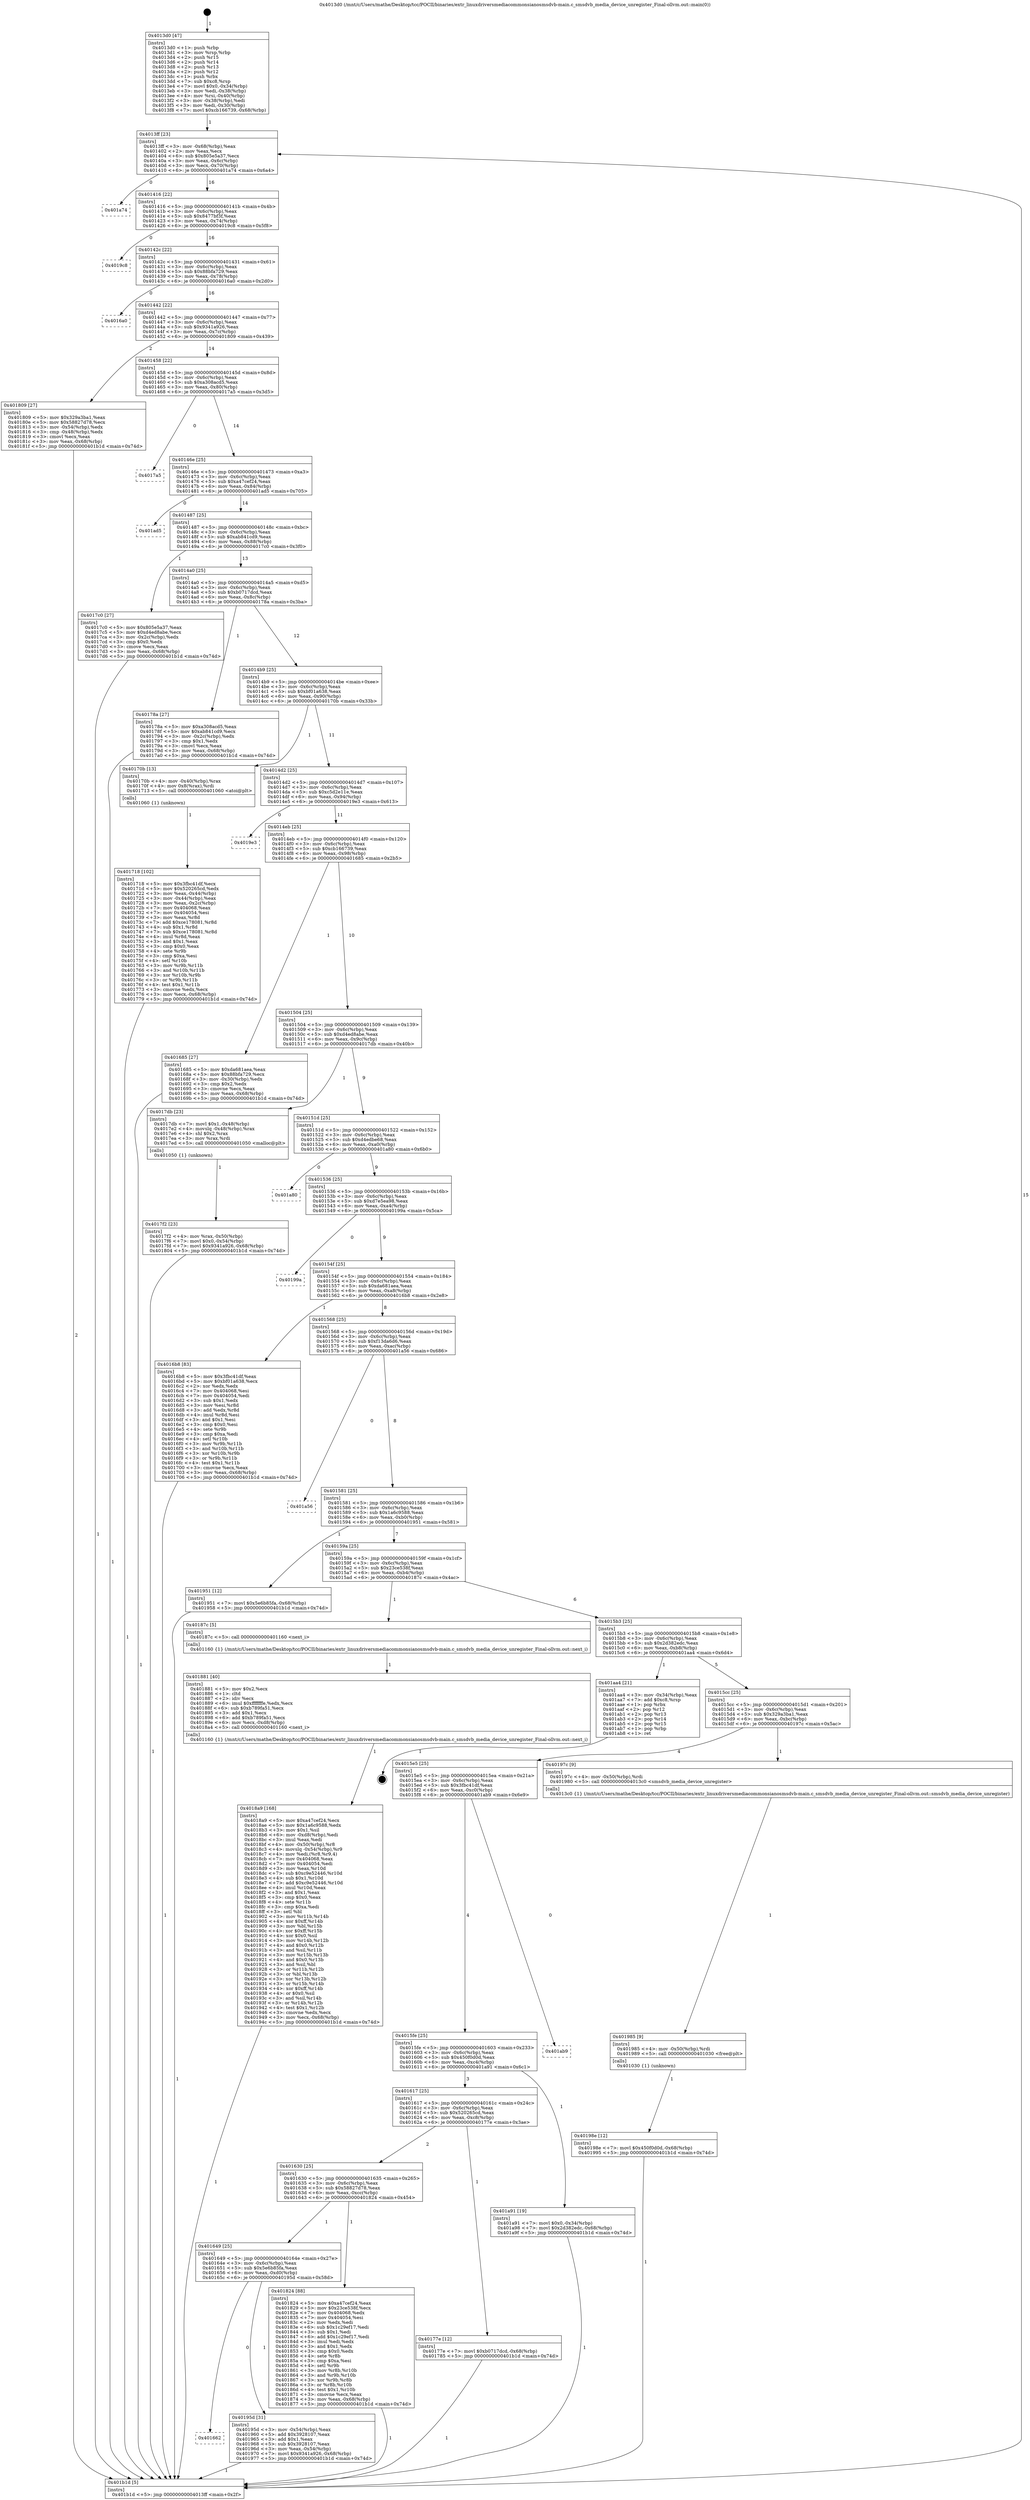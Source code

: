 digraph "0x4013d0" {
  label = "0x4013d0 (/mnt/c/Users/mathe/Desktop/tcc/POCII/binaries/extr_linuxdriversmediacommonsianosmsdvb-main.c_smsdvb_media_device_unregister_Final-ollvm.out::main(0))"
  labelloc = "t"
  node[shape=record]

  Entry [label="",width=0.3,height=0.3,shape=circle,fillcolor=black,style=filled]
  "0x4013ff" [label="{
     0x4013ff [23]\l
     | [instrs]\l
     &nbsp;&nbsp;0x4013ff \<+3\>: mov -0x68(%rbp),%eax\l
     &nbsp;&nbsp;0x401402 \<+2\>: mov %eax,%ecx\l
     &nbsp;&nbsp;0x401404 \<+6\>: sub $0x805e5a37,%ecx\l
     &nbsp;&nbsp;0x40140a \<+3\>: mov %eax,-0x6c(%rbp)\l
     &nbsp;&nbsp;0x40140d \<+3\>: mov %ecx,-0x70(%rbp)\l
     &nbsp;&nbsp;0x401410 \<+6\>: je 0000000000401a74 \<main+0x6a4\>\l
  }"]
  "0x401a74" [label="{
     0x401a74\l
  }", style=dashed]
  "0x401416" [label="{
     0x401416 [22]\l
     | [instrs]\l
     &nbsp;&nbsp;0x401416 \<+5\>: jmp 000000000040141b \<main+0x4b\>\l
     &nbsp;&nbsp;0x40141b \<+3\>: mov -0x6c(%rbp),%eax\l
     &nbsp;&nbsp;0x40141e \<+5\>: sub $0x8477bf3f,%eax\l
     &nbsp;&nbsp;0x401423 \<+3\>: mov %eax,-0x74(%rbp)\l
     &nbsp;&nbsp;0x401426 \<+6\>: je 00000000004019c8 \<main+0x5f8\>\l
  }"]
  Exit [label="",width=0.3,height=0.3,shape=circle,fillcolor=black,style=filled,peripheries=2]
  "0x4019c8" [label="{
     0x4019c8\l
  }", style=dashed]
  "0x40142c" [label="{
     0x40142c [22]\l
     | [instrs]\l
     &nbsp;&nbsp;0x40142c \<+5\>: jmp 0000000000401431 \<main+0x61\>\l
     &nbsp;&nbsp;0x401431 \<+3\>: mov -0x6c(%rbp),%eax\l
     &nbsp;&nbsp;0x401434 \<+5\>: sub $0x88bfa729,%eax\l
     &nbsp;&nbsp;0x401439 \<+3\>: mov %eax,-0x78(%rbp)\l
     &nbsp;&nbsp;0x40143c \<+6\>: je 00000000004016a0 \<main+0x2d0\>\l
  }"]
  "0x40198e" [label="{
     0x40198e [12]\l
     | [instrs]\l
     &nbsp;&nbsp;0x40198e \<+7\>: movl $0x450f0d0d,-0x68(%rbp)\l
     &nbsp;&nbsp;0x401995 \<+5\>: jmp 0000000000401b1d \<main+0x74d\>\l
  }"]
  "0x4016a0" [label="{
     0x4016a0\l
  }", style=dashed]
  "0x401442" [label="{
     0x401442 [22]\l
     | [instrs]\l
     &nbsp;&nbsp;0x401442 \<+5\>: jmp 0000000000401447 \<main+0x77\>\l
     &nbsp;&nbsp;0x401447 \<+3\>: mov -0x6c(%rbp),%eax\l
     &nbsp;&nbsp;0x40144a \<+5\>: sub $0x9341a926,%eax\l
     &nbsp;&nbsp;0x40144f \<+3\>: mov %eax,-0x7c(%rbp)\l
     &nbsp;&nbsp;0x401452 \<+6\>: je 0000000000401809 \<main+0x439\>\l
  }"]
  "0x401985" [label="{
     0x401985 [9]\l
     | [instrs]\l
     &nbsp;&nbsp;0x401985 \<+4\>: mov -0x50(%rbp),%rdi\l
     &nbsp;&nbsp;0x401989 \<+5\>: call 0000000000401030 \<free@plt\>\l
     | [calls]\l
     &nbsp;&nbsp;0x401030 \{1\} (unknown)\l
  }"]
  "0x401809" [label="{
     0x401809 [27]\l
     | [instrs]\l
     &nbsp;&nbsp;0x401809 \<+5\>: mov $0x329a3ba1,%eax\l
     &nbsp;&nbsp;0x40180e \<+5\>: mov $0x58827d78,%ecx\l
     &nbsp;&nbsp;0x401813 \<+3\>: mov -0x54(%rbp),%edx\l
     &nbsp;&nbsp;0x401816 \<+3\>: cmp -0x48(%rbp),%edx\l
     &nbsp;&nbsp;0x401819 \<+3\>: cmovl %ecx,%eax\l
     &nbsp;&nbsp;0x40181c \<+3\>: mov %eax,-0x68(%rbp)\l
     &nbsp;&nbsp;0x40181f \<+5\>: jmp 0000000000401b1d \<main+0x74d\>\l
  }"]
  "0x401458" [label="{
     0x401458 [22]\l
     | [instrs]\l
     &nbsp;&nbsp;0x401458 \<+5\>: jmp 000000000040145d \<main+0x8d\>\l
     &nbsp;&nbsp;0x40145d \<+3\>: mov -0x6c(%rbp),%eax\l
     &nbsp;&nbsp;0x401460 \<+5\>: sub $0xa308acd5,%eax\l
     &nbsp;&nbsp;0x401465 \<+3\>: mov %eax,-0x80(%rbp)\l
     &nbsp;&nbsp;0x401468 \<+6\>: je 00000000004017a5 \<main+0x3d5\>\l
  }"]
  "0x401662" [label="{
     0x401662\l
  }", style=dashed]
  "0x4017a5" [label="{
     0x4017a5\l
  }", style=dashed]
  "0x40146e" [label="{
     0x40146e [25]\l
     | [instrs]\l
     &nbsp;&nbsp;0x40146e \<+5\>: jmp 0000000000401473 \<main+0xa3\>\l
     &nbsp;&nbsp;0x401473 \<+3\>: mov -0x6c(%rbp),%eax\l
     &nbsp;&nbsp;0x401476 \<+5\>: sub $0xa47cef24,%eax\l
     &nbsp;&nbsp;0x40147b \<+6\>: mov %eax,-0x84(%rbp)\l
     &nbsp;&nbsp;0x401481 \<+6\>: je 0000000000401ad5 \<main+0x705\>\l
  }"]
  "0x40195d" [label="{
     0x40195d [31]\l
     | [instrs]\l
     &nbsp;&nbsp;0x40195d \<+3\>: mov -0x54(%rbp),%eax\l
     &nbsp;&nbsp;0x401960 \<+5\>: add $0x3928107,%eax\l
     &nbsp;&nbsp;0x401965 \<+3\>: add $0x1,%eax\l
     &nbsp;&nbsp;0x401968 \<+5\>: sub $0x3928107,%eax\l
     &nbsp;&nbsp;0x40196d \<+3\>: mov %eax,-0x54(%rbp)\l
     &nbsp;&nbsp;0x401970 \<+7\>: movl $0x9341a926,-0x68(%rbp)\l
     &nbsp;&nbsp;0x401977 \<+5\>: jmp 0000000000401b1d \<main+0x74d\>\l
  }"]
  "0x401ad5" [label="{
     0x401ad5\l
  }", style=dashed]
  "0x401487" [label="{
     0x401487 [25]\l
     | [instrs]\l
     &nbsp;&nbsp;0x401487 \<+5\>: jmp 000000000040148c \<main+0xbc\>\l
     &nbsp;&nbsp;0x40148c \<+3\>: mov -0x6c(%rbp),%eax\l
     &nbsp;&nbsp;0x40148f \<+5\>: sub $0xab841cd9,%eax\l
     &nbsp;&nbsp;0x401494 \<+6\>: mov %eax,-0x88(%rbp)\l
     &nbsp;&nbsp;0x40149a \<+6\>: je 00000000004017c0 \<main+0x3f0\>\l
  }"]
  "0x4018a9" [label="{
     0x4018a9 [168]\l
     | [instrs]\l
     &nbsp;&nbsp;0x4018a9 \<+5\>: mov $0xa47cef24,%ecx\l
     &nbsp;&nbsp;0x4018ae \<+5\>: mov $0x1a6c9588,%edx\l
     &nbsp;&nbsp;0x4018b3 \<+3\>: mov $0x1,%sil\l
     &nbsp;&nbsp;0x4018b6 \<+6\>: mov -0xd8(%rbp),%edi\l
     &nbsp;&nbsp;0x4018bc \<+3\>: imul %eax,%edi\l
     &nbsp;&nbsp;0x4018bf \<+4\>: mov -0x50(%rbp),%r8\l
     &nbsp;&nbsp;0x4018c3 \<+4\>: movslq -0x54(%rbp),%r9\l
     &nbsp;&nbsp;0x4018c7 \<+4\>: mov %edi,(%r8,%r9,4)\l
     &nbsp;&nbsp;0x4018cb \<+7\>: mov 0x404068,%eax\l
     &nbsp;&nbsp;0x4018d2 \<+7\>: mov 0x404054,%edi\l
     &nbsp;&nbsp;0x4018d9 \<+3\>: mov %eax,%r10d\l
     &nbsp;&nbsp;0x4018dc \<+7\>: sub $0xc9e52446,%r10d\l
     &nbsp;&nbsp;0x4018e3 \<+4\>: sub $0x1,%r10d\l
     &nbsp;&nbsp;0x4018e7 \<+7\>: add $0xc9e52446,%r10d\l
     &nbsp;&nbsp;0x4018ee \<+4\>: imul %r10d,%eax\l
     &nbsp;&nbsp;0x4018f2 \<+3\>: and $0x1,%eax\l
     &nbsp;&nbsp;0x4018f5 \<+3\>: cmp $0x0,%eax\l
     &nbsp;&nbsp;0x4018f8 \<+4\>: sete %r11b\l
     &nbsp;&nbsp;0x4018fc \<+3\>: cmp $0xa,%edi\l
     &nbsp;&nbsp;0x4018ff \<+3\>: setl %bl\l
     &nbsp;&nbsp;0x401902 \<+3\>: mov %r11b,%r14b\l
     &nbsp;&nbsp;0x401905 \<+4\>: xor $0xff,%r14b\l
     &nbsp;&nbsp;0x401909 \<+3\>: mov %bl,%r15b\l
     &nbsp;&nbsp;0x40190c \<+4\>: xor $0xff,%r15b\l
     &nbsp;&nbsp;0x401910 \<+4\>: xor $0x0,%sil\l
     &nbsp;&nbsp;0x401914 \<+3\>: mov %r14b,%r12b\l
     &nbsp;&nbsp;0x401917 \<+4\>: and $0x0,%r12b\l
     &nbsp;&nbsp;0x40191b \<+3\>: and %sil,%r11b\l
     &nbsp;&nbsp;0x40191e \<+3\>: mov %r15b,%r13b\l
     &nbsp;&nbsp;0x401921 \<+4\>: and $0x0,%r13b\l
     &nbsp;&nbsp;0x401925 \<+3\>: and %sil,%bl\l
     &nbsp;&nbsp;0x401928 \<+3\>: or %r11b,%r12b\l
     &nbsp;&nbsp;0x40192b \<+3\>: or %bl,%r13b\l
     &nbsp;&nbsp;0x40192e \<+3\>: xor %r13b,%r12b\l
     &nbsp;&nbsp;0x401931 \<+3\>: or %r15b,%r14b\l
     &nbsp;&nbsp;0x401934 \<+4\>: xor $0xff,%r14b\l
     &nbsp;&nbsp;0x401938 \<+4\>: or $0x0,%sil\l
     &nbsp;&nbsp;0x40193c \<+3\>: and %sil,%r14b\l
     &nbsp;&nbsp;0x40193f \<+3\>: or %r14b,%r12b\l
     &nbsp;&nbsp;0x401942 \<+4\>: test $0x1,%r12b\l
     &nbsp;&nbsp;0x401946 \<+3\>: cmovne %edx,%ecx\l
     &nbsp;&nbsp;0x401949 \<+3\>: mov %ecx,-0x68(%rbp)\l
     &nbsp;&nbsp;0x40194c \<+5\>: jmp 0000000000401b1d \<main+0x74d\>\l
  }"]
  "0x4017c0" [label="{
     0x4017c0 [27]\l
     | [instrs]\l
     &nbsp;&nbsp;0x4017c0 \<+5\>: mov $0x805e5a37,%eax\l
     &nbsp;&nbsp;0x4017c5 \<+5\>: mov $0xd4ed8abe,%ecx\l
     &nbsp;&nbsp;0x4017ca \<+3\>: mov -0x2c(%rbp),%edx\l
     &nbsp;&nbsp;0x4017cd \<+3\>: cmp $0x0,%edx\l
     &nbsp;&nbsp;0x4017d0 \<+3\>: cmove %ecx,%eax\l
     &nbsp;&nbsp;0x4017d3 \<+3\>: mov %eax,-0x68(%rbp)\l
     &nbsp;&nbsp;0x4017d6 \<+5\>: jmp 0000000000401b1d \<main+0x74d\>\l
  }"]
  "0x4014a0" [label="{
     0x4014a0 [25]\l
     | [instrs]\l
     &nbsp;&nbsp;0x4014a0 \<+5\>: jmp 00000000004014a5 \<main+0xd5\>\l
     &nbsp;&nbsp;0x4014a5 \<+3\>: mov -0x6c(%rbp),%eax\l
     &nbsp;&nbsp;0x4014a8 \<+5\>: sub $0xb0717dcd,%eax\l
     &nbsp;&nbsp;0x4014ad \<+6\>: mov %eax,-0x8c(%rbp)\l
     &nbsp;&nbsp;0x4014b3 \<+6\>: je 000000000040178a \<main+0x3ba\>\l
  }"]
  "0x401881" [label="{
     0x401881 [40]\l
     | [instrs]\l
     &nbsp;&nbsp;0x401881 \<+5\>: mov $0x2,%ecx\l
     &nbsp;&nbsp;0x401886 \<+1\>: cltd\l
     &nbsp;&nbsp;0x401887 \<+2\>: idiv %ecx\l
     &nbsp;&nbsp;0x401889 \<+6\>: imul $0xfffffffe,%edx,%ecx\l
     &nbsp;&nbsp;0x40188f \<+6\>: sub $0xb789fa51,%ecx\l
     &nbsp;&nbsp;0x401895 \<+3\>: add $0x1,%ecx\l
     &nbsp;&nbsp;0x401898 \<+6\>: add $0xb789fa51,%ecx\l
     &nbsp;&nbsp;0x40189e \<+6\>: mov %ecx,-0xd8(%rbp)\l
     &nbsp;&nbsp;0x4018a4 \<+5\>: call 0000000000401160 \<next_i\>\l
     | [calls]\l
     &nbsp;&nbsp;0x401160 \{1\} (/mnt/c/Users/mathe/Desktop/tcc/POCII/binaries/extr_linuxdriversmediacommonsianosmsdvb-main.c_smsdvb_media_device_unregister_Final-ollvm.out::next_i)\l
  }"]
  "0x40178a" [label="{
     0x40178a [27]\l
     | [instrs]\l
     &nbsp;&nbsp;0x40178a \<+5\>: mov $0xa308acd5,%eax\l
     &nbsp;&nbsp;0x40178f \<+5\>: mov $0xab841cd9,%ecx\l
     &nbsp;&nbsp;0x401794 \<+3\>: mov -0x2c(%rbp),%edx\l
     &nbsp;&nbsp;0x401797 \<+3\>: cmp $0x1,%edx\l
     &nbsp;&nbsp;0x40179a \<+3\>: cmovl %ecx,%eax\l
     &nbsp;&nbsp;0x40179d \<+3\>: mov %eax,-0x68(%rbp)\l
     &nbsp;&nbsp;0x4017a0 \<+5\>: jmp 0000000000401b1d \<main+0x74d\>\l
  }"]
  "0x4014b9" [label="{
     0x4014b9 [25]\l
     | [instrs]\l
     &nbsp;&nbsp;0x4014b9 \<+5\>: jmp 00000000004014be \<main+0xee\>\l
     &nbsp;&nbsp;0x4014be \<+3\>: mov -0x6c(%rbp),%eax\l
     &nbsp;&nbsp;0x4014c1 \<+5\>: sub $0xbf01a638,%eax\l
     &nbsp;&nbsp;0x4014c6 \<+6\>: mov %eax,-0x90(%rbp)\l
     &nbsp;&nbsp;0x4014cc \<+6\>: je 000000000040170b \<main+0x33b\>\l
  }"]
  "0x401649" [label="{
     0x401649 [25]\l
     | [instrs]\l
     &nbsp;&nbsp;0x401649 \<+5\>: jmp 000000000040164e \<main+0x27e\>\l
     &nbsp;&nbsp;0x40164e \<+3\>: mov -0x6c(%rbp),%eax\l
     &nbsp;&nbsp;0x401651 \<+5\>: sub $0x5e6b85fa,%eax\l
     &nbsp;&nbsp;0x401656 \<+6\>: mov %eax,-0xd0(%rbp)\l
     &nbsp;&nbsp;0x40165c \<+6\>: je 000000000040195d \<main+0x58d\>\l
  }"]
  "0x40170b" [label="{
     0x40170b [13]\l
     | [instrs]\l
     &nbsp;&nbsp;0x40170b \<+4\>: mov -0x40(%rbp),%rax\l
     &nbsp;&nbsp;0x40170f \<+4\>: mov 0x8(%rax),%rdi\l
     &nbsp;&nbsp;0x401713 \<+5\>: call 0000000000401060 \<atoi@plt\>\l
     | [calls]\l
     &nbsp;&nbsp;0x401060 \{1\} (unknown)\l
  }"]
  "0x4014d2" [label="{
     0x4014d2 [25]\l
     | [instrs]\l
     &nbsp;&nbsp;0x4014d2 \<+5\>: jmp 00000000004014d7 \<main+0x107\>\l
     &nbsp;&nbsp;0x4014d7 \<+3\>: mov -0x6c(%rbp),%eax\l
     &nbsp;&nbsp;0x4014da \<+5\>: sub $0xc5d2e11e,%eax\l
     &nbsp;&nbsp;0x4014df \<+6\>: mov %eax,-0x94(%rbp)\l
     &nbsp;&nbsp;0x4014e5 \<+6\>: je 00000000004019e3 \<main+0x613\>\l
  }"]
  "0x401824" [label="{
     0x401824 [88]\l
     | [instrs]\l
     &nbsp;&nbsp;0x401824 \<+5\>: mov $0xa47cef24,%eax\l
     &nbsp;&nbsp;0x401829 \<+5\>: mov $0x23ce538f,%ecx\l
     &nbsp;&nbsp;0x40182e \<+7\>: mov 0x404068,%edx\l
     &nbsp;&nbsp;0x401835 \<+7\>: mov 0x404054,%esi\l
     &nbsp;&nbsp;0x40183c \<+2\>: mov %edx,%edi\l
     &nbsp;&nbsp;0x40183e \<+6\>: sub $0x1c29ef17,%edi\l
     &nbsp;&nbsp;0x401844 \<+3\>: sub $0x1,%edi\l
     &nbsp;&nbsp;0x401847 \<+6\>: add $0x1c29ef17,%edi\l
     &nbsp;&nbsp;0x40184d \<+3\>: imul %edi,%edx\l
     &nbsp;&nbsp;0x401850 \<+3\>: and $0x1,%edx\l
     &nbsp;&nbsp;0x401853 \<+3\>: cmp $0x0,%edx\l
     &nbsp;&nbsp;0x401856 \<+4\>: sete %r8b\l
     &nbsp;&nbsp;0x40185a \<+3\>: cmp $0xa,%esi\l
     &nbsp;&nbsp;0x40185d \<+4\>: setl %r9b\l
     &nbsp;&nbsp;0x401861 \<+3\>: mov %r8b,%r10b\l
     &nbsp;&nbsp;0x401864 \<+3\>: and %r9b,%r10b\l
     &nbsp;&nbsp;0x401867 \<+3\>: xor %r9b,%r8b\l
     &nbsp;&nbsp;0x40186a \<+3\>: or %r8b,%r10b\l
     &nbsp;&nbsp;0x40186d \<+4\>: test $0x1,%r10b\l
     &nbsp;&nbsp;0x401871 \<+3\>: cmovne %ecx,%eax\l
     &nbsp;&nbsp;0x401874 \<+3\>: mov %eax,-0x68(%rbp)\l
     &nbsp;&nbsp;0x401877 \<+5\>: jmp 0000000000401b1d \<main+0x74d\>\l
  }"]
  "0x4019e3" [label="{
     0x4019e3\l
  }", style=dashed]
  "0x4014eb" [label="{
     0x4014eb [25]\l
     | [instrs]\l
     &nbsp;&nbsp;0x4014eb \<+5\>: jmp 00000000004014f0 \<main+0x120\>\l
     &nbsp;&nbsp;0x4014f0 \<+3\>: mov -0x6c(%rbp),%eax\l
     &nbsp;&nbsp;0x4014f3 \<+5\>: sub $0xcb166739,%eax\l
     &nbsp;&nbsp;0x4014f8 \<+6\>: mov %eax,-0x98(%rbp)\l
     &nbsp;&nbsp;0x4014fe \<+6\>: je 0000000000401685 \<main+0x2b5\>\l
  }"]
  "0x4017f2" [label="{
     0x4017f2 [23]\l
     | [instrs]\l
     &nbsp;&nbsp;0x4017f2 \<+4\>: mov %rax,-0x50(%rbp)\l
     &nbsp;&nbsp;0x4017f6 \<+7\>: movl $0x0,-0x54(%rbp)\l
     &nbsp;&nbsp;0x4017fd \<+7\>: movl $0x9341a926,-0x68(%rbp)\l
     &nbsp;&nbsp;0x401804 \<+5\>: jmp 0000000000401b1d \<main+0x74d\>\l
  }"]
  "0x401685" [label="{
     0x401685 [27]\l
     | [instrs]\l
     &nbsp;&nbsp;0x401685 \<+5\>: mov $0xda681aea,%eax\l
     &nbsp;&nbsp;0x40168a \<+5\>: mov $0x88bfa729,%ecx\l
     &nbsp;&nbsp;0x40168f \<+3\>: mov -0x30(%rbp),%edx\l
     &nbsp;&nbsp;0x401692 \<+3\>: cmp $0x2,%edx\l
     &nbsp;&nbsp;0x401695 \<+3\>: cmovne %ecx,%eax\l
     &nbsp;&nbsp;0x401698 \<+3\>: mov %eax,-0x68(%rbp)\l
     &nbsp;&nbsp;0x40169b \<+5\>: jmp 0000000000401b1d \<main+0x74d\>\l
  }"]
  "0x401504" [label="{
     0x401504 [25]\l
     | [instrs]\l
     &nbsp;&nbsp;0x401504 \<+5\>: jmp 0000000000401509 \<main+0x139\>\l
     &nbsp;&nbsp;0x401509 \<+3\>: mov -0x6c(%rbp),%eax\l
     &nbsp;&nbsp;0x40150c \<+5\>: sub $0xd4ed8abe,%eax\l
     &nbsp;&nbsp;0x401511 \<+6\>: mov %eax,-0x9c(%rbp)\l
     &nbsp;&nbsp;0x401517 \<+6\>: je 00000000004017db \<main+0x40b\>\l
  }"]
  "0x401b1d" [label="{
     0x401b1d [5]\l
     | [instrs]\l
     &nbsp;&nbsp;0x401b1d \<+5\>: jmp 00000000004013ff \<main+0x2f\>\l
  }"]
  "0x4013d0" [label="{
     0x4013d0 [47]\l
     | [instrs]\l
     &nbsp;&nbsp;0x4013d0 \<+1\>: push %rbp\l
     &nbsp;&nbsp;0x4013d1 \<+3\>: mov %rsp,%rbp\l
     &nbsp;&nbsp;0x4013d4 \<+2\>: push %r15\l
     &nbsp;&nbsp;0x4013d6 \<+2\>: push %r14\l
     &nbsp;&nbsp;0x4013d8 \<+2\>: push %r13\l
     &nbsp;&nbsp;0x4013da \<+2\>: push %r12\l
     &nbsp;&nbsp;0x4013dc \<+1\>: push %rbx\l
     &nbsp;&nbsp;0x4013dd \<+7\>: sub $0xc8,%rsp\l
     &nbsp;&nbsp;0x4013e4 \<+7\>: movl $0x0,-0x34(%rbp)\l
     &nbsp;&nbsp;0x4013eb \<+3\>: mov %edi,-0x38(%rbp)\l
     &nbsp;&nbsp;0x4013ee \<+4\>: mov %rsi,-0x40(%rbp)\l
     &nbsp;&nbsp;0x4013f2 \<+3\>: mov -0x38(%rbp),%edi\l
     &nbsp;&nbsp;0x4013f5 \<+3\>: mov %edi,-0x30(%rbp)\l
     &nbsp;&nbsp;0x4013f8 \<+7\>: movl $0xcb166739,-0x68(%rbp)\l
  }"]
  "0x401630" [label="{
     0x401630 [25]\l
     | [instrs]\l
     &nbsp;&nbsp;0x401630 \<+5\>: jmp 0000000000401635 \<main+0x265\>\l
     &nbsp;&nbsp;0x401635 \<+3\>: mov -0x6c(%rbp),%eax\l
     &nbsp;&nbsp;0x401638 \<+5\>: sub $0x58827d78,%eax\l
     &nbsp;&nbsp;0x40163d \<+6\>: mov %eax,-0xcc(%rbp)\l
     &nbsp;&nbsp;0x401643 \<+6\>: je 0000000000401824 \<main+0x454\>\l
  }"]
  "0x4017db" [label="{
     0x4017db [23]\l
     | [instrs]\l
     &nbsp;&nbsp;0x4017db \<+7\>: movl $0x1,-0x48(%rbp)\l
     &nbsp;&nbsp;0x4017e2 \<+4\>: movslq -0x48(%rbp),%rax\l
     &nbsp;&nbsp;0x4017e6 \<+4\>: shl $0x2,%rax\l
     &nbsp;&nbsp;0x4017ea \<+3\>: mov %rax,%rdi\l
     &nbsp;&nbsp;0x4017ed \<+5\>: call 0000000000401050 \<malloc@plt\>\l
     | [calls]\l
     &nbsp;&nbsp;0x401050 \{1\} (unknown)\l
  }"]
  "0x40151d" [label="{
     0x40151d [25]\l
     | [instrs]\l
     &nbsp;&nbsp;0x40151d \<+5\>: jmp 0000000000401522 \<main+0x152\>\l
     &nbsp;&nbsp;0x401522 \<+3\>: mov -0x6c(%rbp),%eax\l
     &nbsp;&nbsp;0x401525 \<+5\>: sub $0xd4edbe68,%eax\l
     &nbsp;&nbsp;0x40152a \<+6\>: mov %eax,-0xa0(%rbp)\l
     &nbsp;&nbsp;0x401530 \<+6\>: je 0000000000401a80 \<main+0x6b0\>\l
  }"]
  "0x40177e" [label="{
     0x40177e [12]\l
     | [instrs]\l
     &nbsp;&nbsp;0x40177e \<+7\>: movl $0xb0717dcd,-0x68(%rbp)\l
     &nbsp;&nbsp;0x401785 \<+5\>: jmp 0000000000401b1d \<main+0x74d\>\l
  }"]
  "0x401a80" [label="{
     0x401a80\l
  }", style=dashed]
  "0x401536" [label="{
     0x401536 [25]\l
     | [instrs]\l
     &nbsp;&nbsp;0x401536 \<+5\>: jmp 000000000040153b \<main+0x16b\>\l
     &nbsp;&nbsp;0x40153b \<+3\>: mov -0x6c(%rbp),%eax\l
     &nbsp;&nbsp;0x40153e \<+5\>: sub $0xd7e5ea98,%eax\l
     &nbsp;&nbsp;0x401543 \<+6\>: mov %eax,-0xa4(%rbp)\l
     &nbsp;&nbsp;0x401549 \<+6\>: je 000000000040199a \<main+0x5ca\>\l
  }"]
  "0x401617" [label="{
     0x401617 [25]\l
     | [instrs]\l
     &nbsp;&nbsp;0x401617 \<+5\>: jmp 000000000040161c \<main+0x24c\>\l
     &nbsp;&nbsp;0x40161c \<+3\>: mov -0x6c(%rbp),%eax\l
     &nbsp;&nbsp;0x40161f \<+5\>: sub $0x520265cd,%eax\l
     &nbsp;&nbsp;0x401624 \<+6\>: mov %eax,-0xc8(%rbp)\l
     &nbsp;&nbsp;0x40162a \<+6\>: je 000000000040177e \<main+0x3ae\>\l
  }"]
  "0x40199a" [label="{
     0x40199a\l
  }", style=dashed]
  "0x40154f" [label="{
     0x40154f [25]\l
     | [instrs]\l
     &nbsp;&nbsp;0x40154f \<+5\>: jmp 0000000000401554 \<main+0x184\>\l
     &nbsp;&nbsp;0x401554 \<+3\>: mov -0x6c(%rbp),%eax\l
     &nbsp;&nbsp;0x401557 \<+5\>: sub $0xda681aea,%eax\l
     &nbsp;&nbsp;0x40155c \<+6\>: mov %eax,-0xa8(%rbp)\l
     &nbsp;&nbsp;0x401562 \<+6\>: je 00000000004016b8 \<main+0x2e8\>\l
  }"]
  "0x401a91" [label="{
     0x401a91 [19]\l
     | [instrs]\l
     &nbsp;&nbsp;0x401a91 \<+7\>: movl $0x0,-0x34(%rbp)\l
     &nbsp;&nbsp;0x401a98 \<+7\>: movl $0x2d382edc,-0x68(%rbp)\l
     &nbsp;&nbsp;0x401a9f \<+5\>: jmp 0000000000401b1d \<main+0x74d\>\l
  }"]
  "0x4016b8" [label="{
     0x4016b8 [83]\l
     | [instrs]\l
     &nbsp;&nbsp;0x4016b8 \<+5\>: mov $0x3fbc41df,%eax\l
     &nbsp;&nbsp;0x4016bd \<+5\>: mov $0xbf01a638,%ecx\l
     &nbsp;&nbsp;0x4016c2 \<+2\>: xor %edx,%edx\l
     &nbsp;&nbsp;0x4016c4 \<+7\>: mov 0x404068,%esi\l
     &nbsp;&nbsp;0x4016cb \<+7\>: mov 0x404054,%edi\l
     &nbsp;&nbsp;0x4016d2 \<+3\>: sub $0x1,%edx\l
     &nbsp;&nbsp;0x4016d5 \<+3\>: mov %esi,%r8d\l
     &nbsp;&nbsp;0x4016d8 \<+3\>: add %edx,%r8d\l
     &nbsp;&nbsp;0x4016db \<+4\>: imul %r8d,%esi\l
     &nbsp;&nbsp;0x4016df \<+3\>: and $0x1,%esi\l
     &nbsp;&nbsp;0x4016e2 \<+3\>: cmp $0x0,%esi\l
     &nbsp;&nbsp;0x4016e5 \<+4\>: sete %r9b\l
     &nbsp;&nbsp;0x4016e9 \<+3\>: cmp $0xa,%edi\l
     &nbsp;&nbsp;0x4016ec \<+4\>: setl %r10b\l
     &nbsp;&nbsp;0x4016f0 \<+3\>: mov %r9b,%r11b\l
     &nbsp;&nbsp;0x4016f3 \<+3\>: and %r10b,%r11b\l
     &nbsp;&nbsp;0x4016f6 \<+3\>: xor %r10b,%r9b\l
     &nbsp;&nbsp;0x4016f9 \<+3\>: or %r9b,%r11b\l
     &nbsp;&nbsp;0x4016fc \<+4\>: test $0x1,%r11b\l
     &nbsp;&nbsp;0x401700 \<+3\>: cmovne %ecx,%eax\l
     &nbsp;&nbsp;0x401703 \<+3\>: mov %eax,-0x68(%rbp)\l
     &nbsp;&nbsp;0x401706 \<+5\>: jmp 0000000000401b1d \<main+0x74d\>\l
  }"]
  "0x401568" [label="{
     0x401568 [25]\l
     | [instrs]\l
     &nbsp;&nbsp;0x401568 \<+5\>: jmp 000000000040156d \<main+0x19d\>\l
     &nbsp;&nbsp;0x40156d \<+3\>: mov -0x6c(%rbp),%eax\l
     &nbsp;&nbsp;0x401570 \<+5\>: sub $0xf13da6d6,%eax\l
     &nbsp;&nbsp;0x401575 \<+6\>: mov %eax,-0xac(%rbp)\l
     &nbsp;&nbsp;0x40157b \<+6\>: je 0000000000401a56 \<main+0x686\>\l
  }"]
  "0x401718" [label="{
     0x401718 [102]\l
     | [instrs]\l
     &nbsp;&nbsp;0x401718 \<+5\>: mov $0x3fbc41df,%ecx\l
     &nbsp;&nbsp;0x40171d \<+5\>: mov $0x520265cd,%edx\l
     &nbsp;&nbsp;0x401722 \<+3\>: mov %eax,-0x44(%rbp)\l
     &nbsp;&nbsp;0x401725 \<+3\>: mov -0x44(%rbp),%eax\l
     &nbsp;&nbsp;0x401728 \<+3\>: mov %eax,-0x2c(%rbp)\l
     &nbsp;&nbsp;0x40172b \<+7\>: mov 0x404068,%eax\l
     &nbsp;&nbsp;0x401732 \<+7\>: mov 0x404054,%esi\l
     &nbsp;&nbsp;0x401739 \<+3\>: mov %eax,%r8d\l
     &nbsp;&nbsp;0x40173c \<+7\>: add $0xce178081,%r8d\l
     &nbsp;&nbsp;0x401743 \<+4\>: sub $0x1,%r8d\l
     &nbsp;&nbsp;0x401747 \<+7\>: sub $0xce178081,%r8d\l
     &nbsp;&nbsp;0x40174e \<+4\>: imul %r8d,%eax\l
     &nbsp;&nbsp;0x401752 \<+3\>: and $0x1,%eax\l
     &nbsp;&nbsp;0x401755 \<+3\>: cmp $0x0,%eax\l
     &nbsp;&nbsp;0x401758 \<+4\>: sete %r9b\l
     &nbsp;&nbsp;0x40175c \<+3\>: cmp $0xa,%esi\l
     &nbsp;&nbsp;0x40175f \<+4\>: setl %r10b\l
     &nbsp;&nbsp;0x401763 \<+3\>: mov %r9b,%r11b\l
     &nbsp;&nbsp;0x401766 \<+3\>: and %r10b,%r11b\l
     &nbsp;&nbsp;0x401769 \<+3\>: xor %r10b,%r9b\l
     &nbsp;&nbsp;0x40176c \<+3\>: or %r9b,%r11b\l
     &nbsp;&nbsp;0x40176f \<+4\>: test $0x1,%r11b\l
     &nbsp;&nbsp;0x401773 \<+3\>: cmovne %edx,%ecx\l
     &nbsp;&nbsp;0x401776 \<+3\>: mov %ecx,-0x68(%rbp)\l
     &nbsp;&nbsp;0x401779 \<+5\>: jmp 0000000000401b1d \<main+0x74d\>\l
  }"]
  "0x4015fe" [label="{
     0x4015fe [25]\l
     | [instrs]\l
     &nbsp;&nbsp;0x4015fe \<+5\>: jmp 0000000000401603 \<main+0x233\>\l
     &nbsp;&nbsp;0x401603 \<+3\>: mov -0x6c(%rbp),%eax\l
     &nbsp;&nbsp;0x401606 \<+5\>: sub $0x450f0d0d,%eax\l
     &nbsp;&nbsp;0x40160b \<+6\>: mov %eax,-0xc4(%rbp)\l
     &nbsp;&nbsp;0x401611 \<+6\>: je 0000000000401a91 \<main+0x6c1\>\l
  }"]
  "0x401a56" [label="{
     0x401a56\l
  }", style=dashed]
  "0x401581" [label="{
     0x401581 [25]\l
     | [instrs]\l
     &nbsp;&nbsp;0x401581 \<+5\>: jmp 0000000000401586 \<main+0x1b6\>\l
     &nbsp;&nbsp;0x401586 \<+3\>: mov -0x6c(%rbp),%eax\l
     &nbsp;&nbsp;0x401589 \<+5\>: sub $0x1a6c9588,%eax\l
     &nbsp;&nbsp;0x40158e \<+6\>: mov %eax,-0xb0(%rbp)\l
     &nbsp;&nbsp;0x401594 \<+6\>: je 0000000000401951 \<main+0x581\>\l
  }"]
  "0x401ab9" [label="{
     0x401ab9\l
  }", style=dashed]
  "0x401951" [label="{
     0x401951 [12]\l
     | [instrs]\l
     &nbsp;&nbsp;0x401951 \<+7\>: movl $0x5e6b85fa,-0x68(%rbp)\l
     &nbsp;&nbsp;0x401958 \<+5\>: jmp 0000000000401b1d \<main+0x74d\>\l
  }"]
  "0x40159a" [label="{
     0x40159a [25]\l
     | [instrs]\l
     &nbsp;&nbsp;0x40159a \<+5\>: jmp 000000000040159f \<main+0x1cf\>\l
     &nbsp;&nbsp;0x40159f \<+3\>: mov -0x6c(%rbp),%eax\l
     &nbsp;&nbsp;0x4015a2 \<+5\>: sub $0x23ce538f,%eax\l
     &nbsp;&nbsp;0x4015a7 \<+6\>: mov %eax,-0xb4(%rbp)\l
     &nbsp;&nbsp;0x4015ad \<+6\>: je 000000000040187c \<main+0x4ac\>\l
  }"]
  "0x4015e5" [label="{
     0x4015e5 [25]\l
     | [instrs]\l
     &nbsp;&nbsp;0x4015e5 \<+5\>: jmp 00000000004015ea \<main+0x21a\>\l
     &nbsp;&nbsp;0x4015ea \<+3\>: mov -0x6c(%rbp),%eax\l
     &nbsp;&nbsp;0x4015ed \<+5\>: sub $0x3fbc41df,%eax\l
     &nbsp;&nbsp;0x4015f2 \<+6\>: mov %eax,-0xc0(%rbp)\l
     &nbsp;&nbsp;0x4015f8 \<+6\>: je 0000000000401ab9 \<main+0x6e9\>\l
  }"]
  "0x40187c" [label="{
     0x40187c [5]\l
     | [instrs]\l
     &nbsp;&nbsp;0x40187c \<+5\>: call 0000000000401160 \<next_i\>\l
     | [calls]\l
     &nbsp;&nbsp;0x401160 \{1\} (/mnt/c/Users/mathe/Desktop/tcc/POCII/binaries/extr_linuxdriversmediacommonsianosmsdvb-main.c_smsdvb_media_device_unregister_Final-ollvm.out::next_i)\l
  }"]
  "0x4015b3" [label="{
     0x4015b3 [25]\l
     | [instrs]\l
     &nbsp;&nbsp;0x4015b3 \<+5\>: jmp 00000000004015b8 \<main+0x1e8\>\l
     &nbsp;&nbsp;0x4015b8 \<+3\>: mov -0x6c(%rbp),%eax\l
     &nbsp;&nbsp;0x4015bb \<+5\>: sub $0x2d382edc,%eax\l
     &nbsp;&nbsp;0x4015c0 \<+6\>: mov %eax,-0xb8(%rbp)\l
     &nbsp;&nbsp;0x4015c6 \<+6\>: je 0000000000401aa4 \<main+0x6d4\>\l
  }"]
  "0x40197c" [label="{
     0x40197c [9]\l
     | [instrs]\l
     &nbsp;&nbsp;0x40197c \<+4\>: mov -0x50(%rbp),%rdi\l
     &nbsp;&nbsp;0x401980 \<+5\>: call 00000000004013c0 \<smsdvb_media_device_unregister\>\l
     | [calls]\l
     &nbsp;&nbsp;0x4013c0 \{1\} (/mnt/c/Users/mathe/Desktop/tcc/POCII/binaries/extr_linuxdriversmediacommonsianosmsdvb-main.c_smsdvb_media_device_unregister_Final-ollvm.out::smsdvb_media_device_unregister)\l
  }"]
  "0x401aa4" [label="{
     0x401aa4 [21]\l
     | [instrs]\l
     &nbsp;&nbsp;0x401aa4 \<+3\>: mov -0x34(%rbp),%eax\l
     &nbsp;&nbsp;0x401aa7 \<+7\>: add $0xc8,%rsp\l
     &nbsp;&nbsp;0x401aae \<+1\>: pop %rbx\l
     &nbsp;&nbsp;0x401aaf \<+2\>: pop %r12\l
     &nbsp;&nbsp;0x401ab1 \<+2\>: pop %r13\l
     &nbsp;&nbsp;0x401ab3 \<+2\>: pop %r14\l
     &nbsp;&nbsp;0x401ab5 \<+2\>: pop %r15\l
     &nbsp;&nbsp;0x401ab7 \<+1\>: pop %rbp\l
     &nbsp;&nbsp;0x401ab8 \<+1\>: ret\l
  }"]
  "0x4015cc" [label="{
     0x4015cc [25]\l
     | [instrs]\l
     &nbsp;&nbsp;0x4015cc \<+5\>: jmp 00000000004015d1 \<main+0x201\>\l
     &nbsp;&nbsp;0x4015d1 \<+3\>: mov -0x6c(%rbp),%eax\l
     &nbsp;&nbsp;0x4015d4 \<+5\>: sub $0x329a3ba1,%eax\l
     &nbsp;&nbsp;0x4015d9 \<+6\>: mov %eax,-0xbc(%rbp)\l
     &nbsp;&nbsp;0x4015df \<+6\>: je 000000000040197c \<main+0x5ac\>\l
  }"]
  Entry -> "0x4013d0" [label=" 1"]
  "0x4013ff" -> "0x401a74" [label=" 0"]
  "0x4013ff" -> "0x401416" [label=" 16"]
  "0x401aa4" -> Exit [label=" 1"]
  "0x401416" -> "0x4019c8" [label=" 0"]
  "0x401416" -> "0x40142c" [label=" 16"]
  "0x401a91" -> "0x401b1d" [label=" 1"]
  "0x40142c" -> "0x4016a0" [label=" 0"]
  "0x40142c" -> "0x401442" [label=" 16"]
  "0x40198e" -> "0x401b1d" [label=" 1"]
  "0x401442" -> "0x401809" [label=" 2"]
  "0x401442" -> "0x401458" [label=" 14"]
  "0x401985" -> "0x40198e" [label=" 1"]
  "0x401458" -> "0x4017a5" [label=" 0"]
  "0x401458" -> "0x40146e" [label=" 14"]
  "0x40197c" -> "0x401985" [label=" 1"]
  "0x40146e" -> "0x401ad5" [label=" 0"]
  "0x40146e" -> "0x401487" [label=" 14"]
  "0x40195d" -> "0x401b1d" [label=" 1"]
  "0x401487" -> "0x4017c0" [label=" 1"]
  "0x401487" -> "0x4014a0" [label=" 13"]
  "0x401649" -> "0x40195d" [label=" 1"]
  "0x4014a0" -> "0x40178a" [label=" 1"]
  "0x4014a0" -> "0x4014b9" [label=" 12"]
  "0x401649" -> "0x401662" [label=" 0"]
  "0x4014b9" -> "0x40170b" [label=" 1"]
  "0x4014b9" -> "0x4014d2" [label=" 11"]
  "0x401951" -> "0x401b1d" [label=" 1"]
  "0x4014d2" -> "0x4019e3" [label=" 0"]
  "0x4014d2" -> "0x4014eb" [label=" 11"]
  "0x4018a9" -> "0x401b1d" [label=" 1"]
  "0x4014eb" -> "0x401685" [label=" 1"]
  "0x4014eb" -> "0x401504" [label=" 10"]
  "0x401685" -> "0x401b1d" [label=" 1"]
  "0x4013d0" -> "0x4013ff" [label=" 1"]
  "0x401b1d" -> "0x4013ff" [label=" 15"]
  "0x40187c" -> "0x401881" [label=" 1"]
  "0x401504" -> "0x4017db" [label=" 1"]
  "0x401504" -> "0x40151d" [label=" 9"]
  "0x401824" -> "0x401b1d" [label=" 1"]
  "0x40151d" -> "0x401a80" [label=" 0"]
  "0x40151d" -> "0x401536" [label=" 9"]
  "0x401630" -> "0x401649" [label=" 1"]
  "0x401536" -> "0x40199a" [label=" 0"]
  "0x401536" -> "0x40154f" [label=" 9"]
  "0x401881" -> "0x4018a9" [label=" 1"]
  "0x40154f" -> "0x4016b8" [label=" 1"]
  "0x40154f" -> "0x401568" [label=" 8"]
  "0x4016b8" -> "0x401b1d" [label=" 1"]
  "0x40170b" -> "0x401718" [label=" 1"]
  "0x401718" -> "0x401b1d" [label=" 1"]
  "0x401809" -> "0x401b1d" [label=" 2"]
  "0x401568" -> "0x401a56" [label=" 0"]
  "0x401568" -> "0x401581" [label=" 8"]
  "0x4017db" -> "0x4017f2" [label=" 1"]
  "0x401581" -> "0x401951" [label=" 1"]
  "0x401581" -> "0x40159a" [label=" 7"]
  "0x4017c0" -> "0x401b1d" [label=" 1"]
  "0x40159a" -> "0x40187c" [label=" 1"]
  "0x40159a" -> "0x4015b3" [label=" 6"]
  "0x40177e" -> "0x401b1d" [label=" 1"]
  "0x4015b3" -> "0x401aa4" [label=" 1"]
  "0x4015b3" -> "0x4015cc" [label=" 5"]
  "0x401617" -> "0x401630" [label=" 2"]
  "0x4015cc" -> "0x40197c" [label=" 1"]
  "0x4015cc" -> "0x4015e5" [label=" 4"]
  "0x40178a" -> "0x401b1d" [label=" 1"]
  "0x4015e5" -> "0x401ab9" [label=" 0"]
  "0x4015e5" -> "0x4015fe" [label=" 4"]
  "0x4017f2" -> "0x401b1d" [label=" 1"]
  "0x4015fe" -> "0x401a91" [label=" 1"]
  "0x4015fe" -> "0x401617" [label=" 3"]
  "0x401630" -> "0x401824" [label=" 1"]
  "0x401617" -> "0x40177e" [label=" 1"]
}
